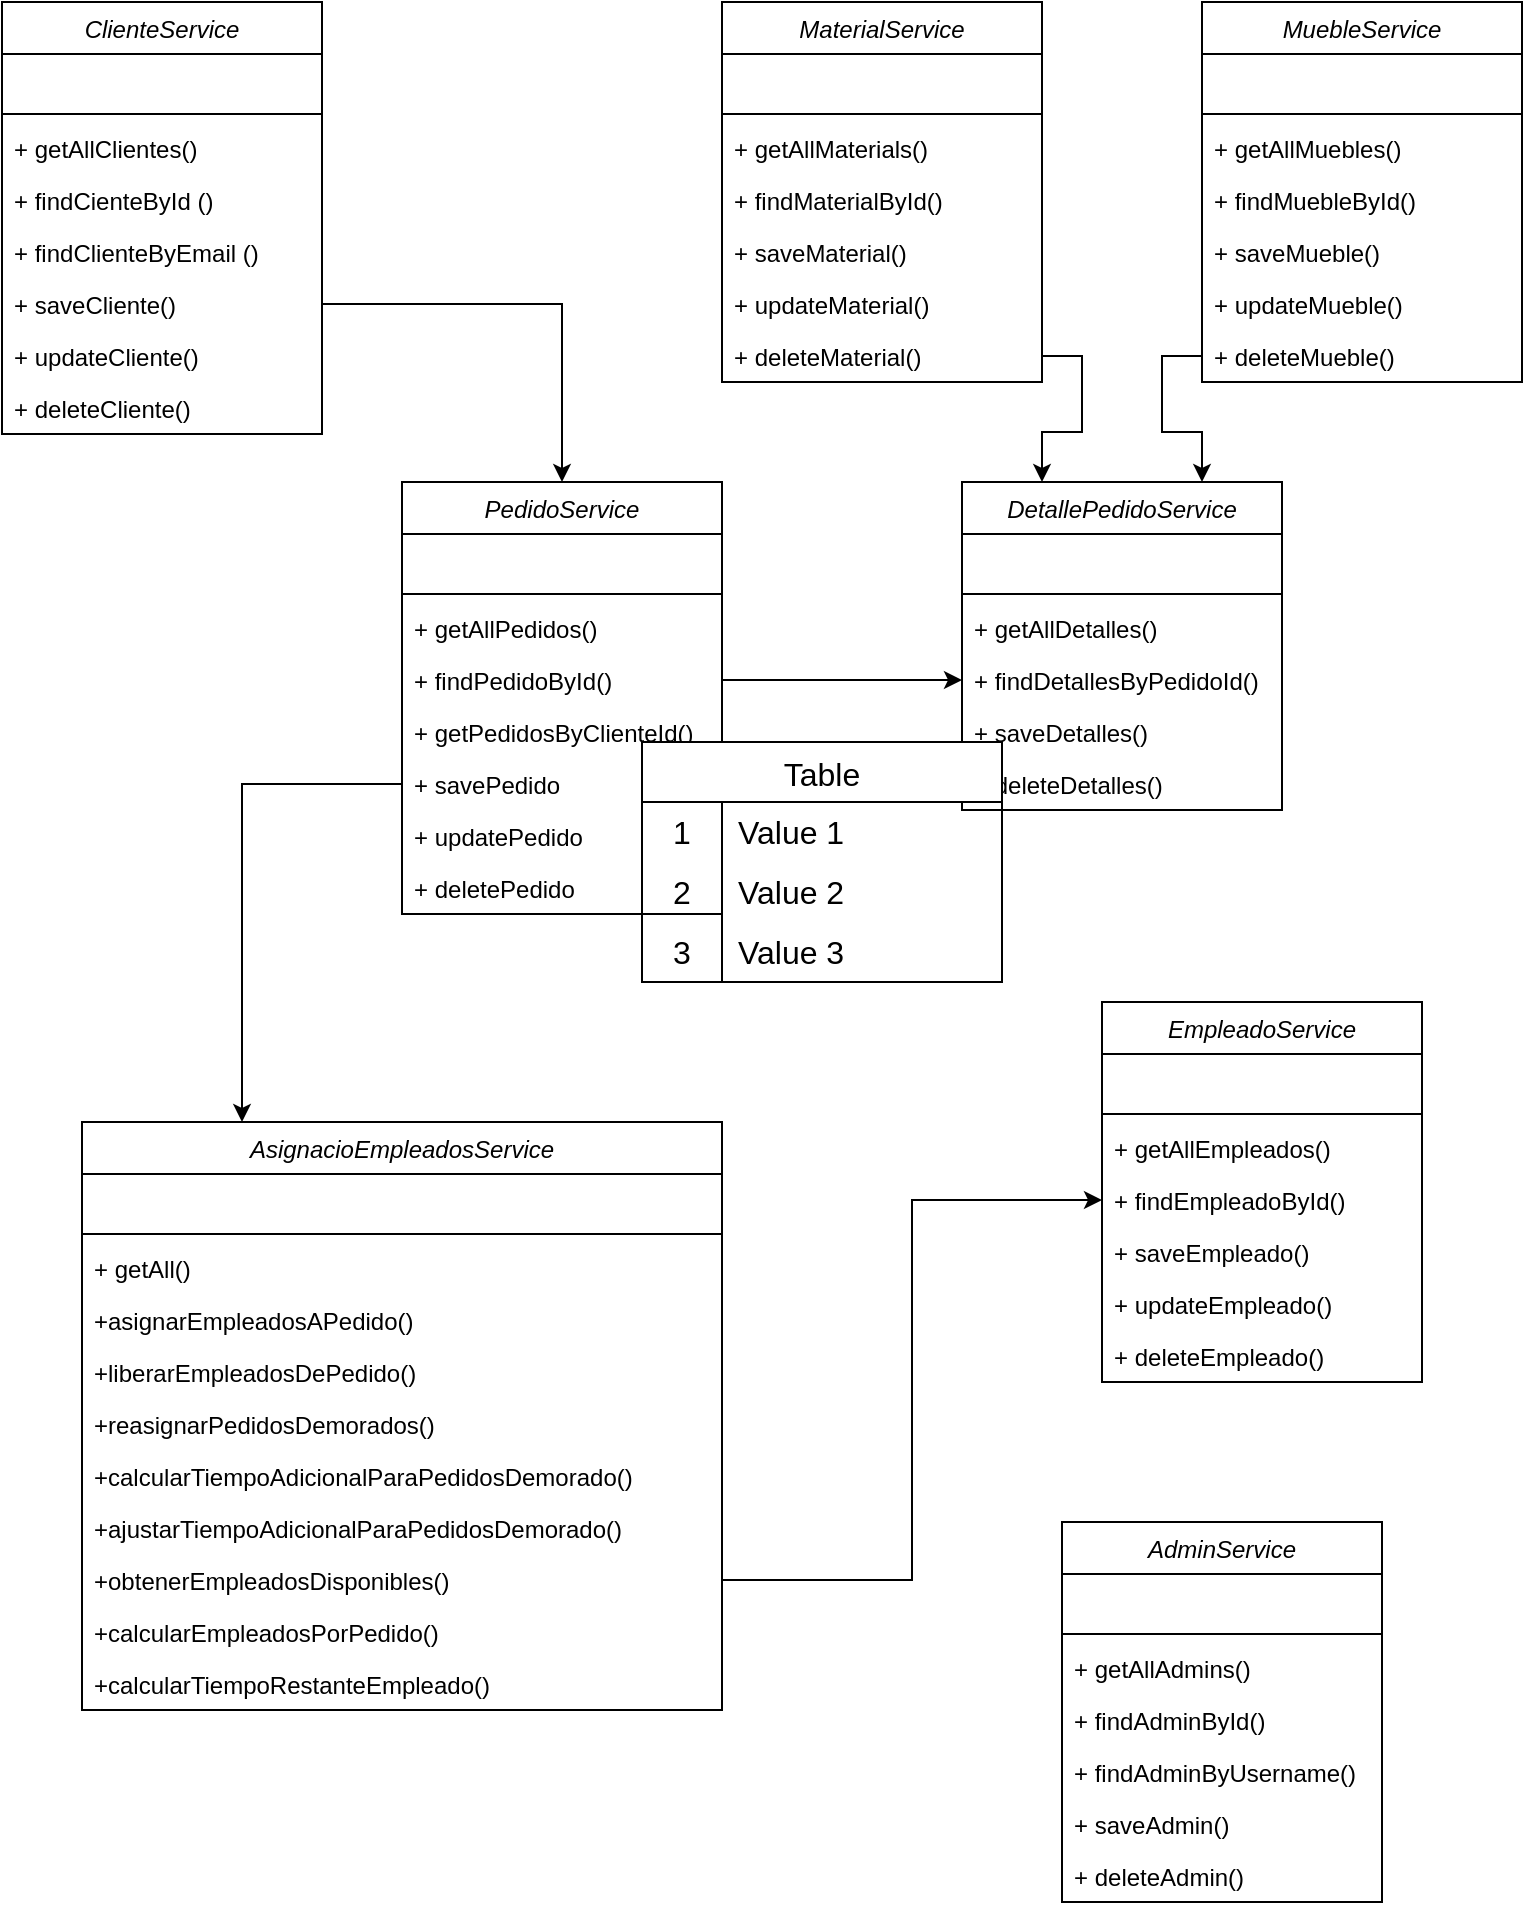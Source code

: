 <mxfile version="25.0.0">
  <diagram id="C5RBs43oDa-KdzZeNtuy" name="Page-1">
    <mxGraphModel dx="2388" dy="2491" grid="1" gridSize="10" guides="1" tooltips="1" connect="1" arrows="1" fold="1" page="1" pageScale="1" pageWidth="827" pageHeight="1169" math="0" shadow="0">
      <root>
        <mxCell id="WIyWlLk6GJQsqaUBKTNV-0" />
        <mxCell id="WIyWlLk6GJQsqaUBKTNV-1" parent="WIyWlLk6GJQsqaUBKTNV-0" />
        <mxCell id="zkfFHV4jXpPFQw0GAbJ--0" value="AdminService" style="swimlane;fontStyle=2;align=center;verticalAlign=top;childLayout=stackLayout;horizontal=1;startSize=26;horizontalStack=0;resizeParent=1;resizeLast=0;collapsible=1;marginBottom=0;rounded=0;shadow=0;strokeWidth=1;" parent="WIyWlLk6GJQsqaUBKTNV-1" vertex="1">
          <mxGeometry x="570" y="-320" width="160" height="190" as="geometry">
            <mxRectangle x="230" y="140" width="160" height="26" as="alternateBounds" />
          </mxGeometry>
        </mxCell>
        <mxCell id="zkfFHV4jXpPFQw0GAbJ--1" value=" " style="text;align=left;verticalAlign=top;spacingLeft=4;spacingRight=4;overflow=hidden;rotatable=0;points=[[0,0.5],[1,0.5]];portConstraint=eastwest;" parent="zkfFHV4jXpPFQw0GAbJ--0" vertex="1">
          <mxGeometry y="26" width="160" height="26" as="geometry" />
        </mxCell>
        <mxCell id="zkfFHV4jXpPFQw0GAbJ--4" value="" style="line;html=1;strokeWidth=1;align=left;verticalAlign=middle;spacingTop=-1;spacingLeft=3;spacingRight=3;rotatable=0;labelPosition=right;points=[];portConstraint=eastwest;" parent="zkfFHV4jXpPFQw0GAbJ--0" vertex="1">
          <mxGeometry y="52" width="160" height="8" as="geometry" />
        </mxCell>
        <mxCell id="zkfFHV4jXpPFQw0GAbJ--5" value="+ getAllAdmins()" style="text;align=left;verticalAlign=top;spacingLeft=4;spacingRight=4;overflow=hidden;rotatable=0;points=[[0,0.5],[1,0.5]];portConstraint=eastwest;" parent="zkfFHV4jXpPFQw0GAbJ--0" vertex="1">
          <mxGeometry y="60" width="160" height="26" as="geometry" />
        </mxCell>
        <mxCell id="CWz6Ff2-oaSe9gIe7u4r-0" value="+ findAdminById()" style="text;align=left;verticalAlign=top;spacingLeft=4;spacingRight=4;overflow=hidden;rotatable=0;points=[[0,0.5],[1,0.5]];portConstraint=eastwest;" vertex="1" parent="zkfFHV4jXpPFQw0GAbJ--0">
          <mxGeometry y="86" width="160" height="26" as="geometry" />
        </mxCell>
        <mxCell id="CWz6Ff2-oaSe9gIe7u4r-62" value="+ findAdminByUsername()" style="text;align=left;verticalAlign=top;spacingLeft=4;spacingRight=4;overflow=hidden;rotatable=0;points=[[0,0.5],[1,0.5]];portConstraint=eastwest;" vertex="1" parent="zkfFHV4jXpPFQw0GAbJ--0">
          <mxGeometry y="112" width="160" height="26" as="geometry" />
        </mxCell>
        <mxCell id="CWz6Ff2-oaSe9gIe7u4r-1" value="+ saveAdmin()" style="text;align=left;verticalAlign=top;spacingLeft=4;spacingRight=4;overflow=hidden;rotatable=0;points=[[0,0.5],[1,0.5]];portConstraint=eastwest;" vertex="1" parent="zkfFHV4jXpPFQw0GAbJ--0">
          <mxGeometry y="138" width="160" height="26" as="geometry" />
        </mxCell>
        <mxCell id="CWz6Ff2-oaSe9gIe7u4r-2" value="+ deleteAdmin()" style="text;align=left;verticalAlign=top;spacingLeft=4;spacingRight=4;overflow=hidden;rotatable=0;points=[[0,0.5],[1,0.5]];portConstraint=eastwest;" vertex="1" parent="zkfFHV4jXpPFQw0GAbJ--0">
          <mxGeometry y="164" width="160" height="26" as="geometry" />
        </mxCell>
        <mxCell id="CWz6Ff2-oaSe9gIe7u4r-10" value="ClienteService" style="swimlane;fontStyle=2;align=center;verticalAlign=top;childLayout=stackLayout;horizontal=1;startSize=26;horizontalStack=0;resizeParent=1;resizeLast=0;collapsible=1;marginBottom=0;rounded=0;shadow=0;strokeWidth=1;" vertex="1" parent="WIyWlLk6GJQsqaUBKTNV-1">
          <mxGeometry x="40" y="-1080" width="160" height="216" as="geometry">
            <mxRectangle x="230" y="140" width="160" height="26" as="alternateBounds" />
          </mxGeometry>
        </mxCell>
        <mxCell id="CWz6Ff2-oaSe9gIe7u4r-11" value=" " style="text;align=left;verticalAlign=top;spacingLeft=4;spacingRight=4;overflow=hidden;rotatable=0;points=[[0,0.5],[1,0.5]];portConstraint=eastwest;" vertex="1" parent="CWz6Ff2-oaSe9gIe7u4r-10">
          <mxGeometry y="26" width="160" height="26" as="geometry" />
        </mxCell>
        <mxCell id="CWz6Ff2-oaSe9gIe7u4r-12" value="" style="line;html=1;strokeWidth=1;align=left;verticalAlign=middle;spacingTop=-1;spacingLeft=3;spacingRight=3;rotatable=0;labelPosition=right;points=[];portConstraint=eastwest;" vertex="1" parent="CWz6Ff2-oaSe9gIe7u4r-10">
          <mxGeometry y="52" width="160" height="8" as="geometry" />
        </mxCell>
        <mxCell id="CWz6Ff2-oaSe9gIe7u4r-13" value="+ getAllClientes()" style="text;align=left;verticalAlign=top;spacingLeft=4;spacingRight=4;overflow=hidden;rotatable=0;points=[[0,0.5],[1,0.5]];portConstraint=eastwest;" vertex="1" parent="CWz6Ff2-oaSe9gIe7u4r-10">
          <mxGeometry y="60" width="160" height="26" as="geometry" />
        </mxCell>
        <mxCell id="CWz6Ff2-oaSe9gIe7u4r-14" value="+ findCienteById ()" style="text;align=left;verticalAlign=top;spacingLeft=4;spacingRight=4;overflow=hidden;rotatable=0;points=[[0,0.5],[1,0.5]];portConstraint=eastwest;" vertex="1" parent="CWz6Ff2-oaSe9gIe7u4r-10">
          <mxGeometry y="86" width="160" height="26" as="geometry" />
        </mxCell>
        <mxCell id="CWz6Ff2-oaSe9gIe7u4r-63" value="+ findClienteByEmail ()" style="text;align=left;verticalAlign=top;spacingLeft=4;spacingRight=4;overflow=hidden;rotatable=0;points=[[0,0.5],[1,0.5]];portConstraint=eastwest;" vertex="1" parent="CWz6Ff2-oaSe9gIe7u4r-10">
          <mxGeometry y="112" width="160" height="26" as="geometry" />
        </mxCell>
        <mxCell id="CWz6Ff2-oaSe9gIe7u4r-15" value="+ saveCliente()" style="text;align=left;verticalAlign=top;spacingLeft=4;spacingRight=4;overflow=hidden;rotatable=0;points=[[0,0.5],[1,0.5]];portConstraint=eastwest;" vertex="1" parent="CWz6Ff2-oaSe9gIe7u4r-10">
          <mxGeometry y="138" width="160" height="26" as="geometry" />
        </mxCell>
        <mxCell id="CWz6Ff2-oaSe9gIe7u4r-64" value="+ updateCliente()" style="text;align=left;verticalAlign=top;spacingLeft=4;spacingRight=4;overflow=hidden;rotatable=0;points=[[0,0.5],[1,0.5]];portConstraint=eastwest;" vertex="1" parent="CWz6Ff2-oaSe9gIe7u4r-10">
          <mxGeometry y="164" width="160" height="26" as="geometry" />
        </mxCell>
        <mxCell id="CWz6Ff2-oaSe9gIe7u4r-16" value="+ deleteCliente()" style="text;align=left;verticalAlign=top;spacingLeft=4;spacingRight=4;overflow=hidden;rotatable=0;points=[[0,0.5],[1,0.5]];portConstraint=eastwest;" vertex="1" parent="CWz6Ff2-oaSe9gIe7u4r-10">
          <mxGeometry y="190" width="160" height="26" as="geometry" />
        </mxCell>
        <mxCell id="CWz6Ff2-oaSe9gIe7u4r-17" value="EmpleadoService" style="swimlane;fontStyle=2;align=center;verticalAlign=top;childLayout=stackLayout;horizontal=1;startSize=26;horizontalStack=0;resizeParent=1;resizeLast=0;collapsible=1;marginBottom=0;rounded=0;shadow=0;strokeWidth=1;" vertex="1" parent="WIyWlLk6GJQsqaUBKTNV-1">
          <mxGeometry x="590" y="-580" width="160" height="190" as="geometry">
            <mxRectangle x="230" y="140" width="160" height="26" as="alternateBounds" />
          </mxGeometry>
        </mxCell>
        <mxCell id="CWz6Ff2-oaSe9gIe7u4r-18" value=" " style="text;align=left;verticalAlign=top;spacingLeft=4;spacingRight=4;overflow=hidden;rotatable=0;points=[[0,0.5],[1,0.5]];portConstraint=eastwest;" vertex="1" parent="CWz6Ff2-oaSe9gIe7u4r-17">
          <mxGeometry y="26" width="160" height="26" as="geometry" />
        </mxCell>
        <mxCell id="CWz6Ff2-oaSe9gIe7u4r-19" value="" style="line;html=1;strokeWidth=1;align=left;verticalAlign=middle;spacingTop=-1;spacingLeft=3;spacingRight=3;rotatable=0;labelPosition=right;points=[];portConstraint=eastwest;" vertex="1" parent="CWz6Ff2-oaSe9gIe7u4r-17">
          <mxGeometry y="52" width="160" height="8" as="geometry" />
        </mxCell>
        <mxCell id="CWz6Ff2-oaSe9gIe7u4r-20" value="+ getAllEmpleados()" style="text;align=left;verticalAlign=top;spacingLeft=4;spacingRight=4;overflow=hidden;rotatable=0;points=[[0,0.5],[1,0.5]];portConstraint=eastwest;" vertex="1" parent="CWz6Ff2-oaSe9gIe7u4r-17">
          <mxGeometry y="60" width="160" height="26" as="geometry" />
        </mxCell>
        <mxCell id="CWz6Ff2-oaSe9gIe7u4r-21" value="+ findEmpleadoById()" style="text;align=left;verticalAlign=top;spacingLeft=4;spacingRight=4;overflow=hidden;rotatable=0;points=[[0,0.5],[1,0.5]];portConstraint=eastwest;" vertex="1" parent="CWz6Ff2-oaSe9gIe7u4r-17">
          <mxGeometry y="86" width="160" height="26" as="geometry" />
        </mxCell>
        <mxCell id="CWz6Ff2-oaSe9gIe7u4r-22" value="+ saveEmpleado()" style="text;align=left;verticalAlign=top;spacingLeft=4;spacingRight=4;overflow=hidden;rotatable=0;points=[[0,0.5],[1,0.5]];portConstraint=eastwest;" vertex="1" parent="CWz6Ff2-oaSe9gIe7u4r-17">
          <mxGeometry y="112" width="160" height="26" as="geometry" />
        </mxCell>
        <mxCell id="CWz6Ff2-oaSe9gIe7u4r-67" value="+ updateEmpleado()" style="text;align=left;verticalAlign=top;spacingLeft=4;spacingRight=4;overflow=hidden;rotatable=0;points=[[0,0.5],[1,0.5]];portConstraint=eastwest;" vertex="1" parent="CWz6Ff2-oaSe9gIe7u4r-17">
          <mxGeometry y="138" width="160" height="26" as="geometry" />
        </mxCell>
        <mxCell id="CWz6Ff2-oaSe9gIe7u4r-23" value="+ deleteEmpleado()" style="text;align=left;verticalAlign=top;spacingLeft=4;spacingRight=4;overflow=hidden;rotatable=0;points=[[0,0.5],[1,0.5]];portConstraint=eastwest;" vertex="1" parent="CWz6Ff2-oaSe9gIe7u4r-17">
          <mxGeometry y="164" width="160" height="26" as="geometry" />
        </mxCell>
        <mxCell id="CWz6Ff2-oaSe9gIe7u4r-31" value="AsignacioEmpleadosService" style="swimlane;fontStyle=2;align=center;verticalAlign=top;childLayout=stackLayout;horizontal=1;startSize=26;horizontalStack=0;resizeParent=1;resizeLast=0;collapsible=1;marginBottom=0;rounded=0;shadow=0;strokeWidth=1;" vertex="1" parent="WIyWlLk6GJQsqaUBKTNV-1">
          <mxGeometry x="80" y="-520" width="320" height="294" as="geometry">
            <mxRectangle x="230" y="140" width="160" height="26" as="alternateBounds" />
          </mxGeometry>
        </mxCell>
        <mxCell id="CWz6Ff2-oaSe9gIe7u4r-32" value=" " style="text;align=left;verticalAlign=top;spacingLeft=4;spacingRight=4;overflow=hidden;rotatable=0;points=[[0,0.5],[1,0.5]];portConstraint=eastwest;" vertex="1" parent="CWz6Ff2-oaSe9gIe7u4r-31">
          <mxGeometry y="26" width="320" height="26" as="geometry" />
        </mxCell>
        <mxCell id="CWz6Ff2-oaSe9gIe7u4r-33" value="" style="line;html=1;strokeWidth=1;align=left;verticalAlign=middle;spacingTop=-1;spacingLeft=3;spacingRight=3;rotatable=0;labelPosition=right;points=[];portConstraint=eastwest;" vertex="1" parent="CWz6Ff2-oaSe9gIe7u4r-31">
          <mxGeometry y="52" width="320" height="8" as="geometry" />
        </mxCell>
        <mxCell id="CWz6Ff2-oaSe9gIe7u4r-34" value="+ getAll()" style="text;align=left;verticalAlign=top;spacingLeft=4;spacingRight=4;overflow=hidden;rotatable=0;points=[[0,0.5],[1,0.5]];portConstraint=eastwest;" vertex="1" parent="CWz6Ff2-oaSe9gIe7u4r-31">
          <mxGeometry y="60" width="320" height="26" as="geometry" />
        </mxCell>
        <mxCell id="CWz6Ff2-oaSe9gIe7u4r-79" value="+asignarEmpleadosAPedido()" style="text;align=left;verticalAlign=top;spacingLeft=4;spacingRight=4;overflow=hidden;rotatable=0;points=[[0,0.5],[1,0.5]];portConstraint=eastwest;" vertex="1" parent="CWz6Ff2-oaSe9gIe7u4r-31">
          <mxGeometry y="86" width="320" height="26" as="geometry" />
        </mxCell>
        <mxCell id="CWz6Ff2-oaSe9gIe7u4r-80" value="+liberarEmpleadosDePedido()" style="text;align=left;verticalAlign=top;spacingLeft=4;spacingRight=4;overflow=hidden;rotatable=0;points=[[0,0.5],[1,0.5]];portConstraint=eastwest;" vertex="1" parent="CWz6Ff2-oaSe9gIe7u4r-31">
          <mxGeometry y="112" width="320" height="26" as="geometry" />
        </mxCell>
        <mxCell id="CWz6Ff2-oaSe9gIe7u4r-81" value="+reasignarPedidosDemorados()" style="text;align=left;verticalAlign=top;spacingLeft=4;spacingRight=4;overflow=hidden;rotatable=0;points=[[0,0.5],[1,0.5]];portConstraint=eastwest;" vertex="1" parent="CWz6Ff2-oaSe9gIe7u4r-31">
          <mxGeometry y="138" width="320" height="26" as="geometry" />
        </mxCell>
        <mxCell id="CWz6Ff2-oaSe9gIe7u4r-82" value="+calcularTiempoAdicionalParaPedidosDemorado()" style="text;align=left;verticalAlign=top;spacingLeft=4;spacingRight=4;overflow=hidden;rotatable=0;points=[[0,0.5],[1,0.5]];portConstraint=eastwest;" vertex="1" parent="CWz6Ff2-oaSe9gIe7u4r-31">
          <mxGeometry y="164" width="320" height="26" as="geometry" />
        </mxCell>
        <mxCell id="CWz6Ff2-oaSe9gIe7u4r-83" value="+ajustarTiempoAdicionalParaPedidosDemorado()" style="text;align=left;verticalAlign=top;spacingLeft=4;spacingRight=4;overflow=hidden;rotatable=0;points=[[0,0.5],[1,0.5]];portConstraint=eastwest;" vertex="1" parent="CWz6Ff2-oaSe9gIe7u4r-31">
          <mxGeometry y="190" width="320" height="26" as="geometry" />
        </mxCell>
        <mxCell id="CWz6Ff2-oaSe9gIe7u4r-84" value="+obtenerEmpleadosDisponibles()" style="text;align=left;verticalAlign=top;spacingLeft=4;spacingRight=4;overflow=hidden;rotatable=0;points=[[0,0.5],[1,0.5]];portConstraint=eastwest;" vertex="1" parent="CWz6Ff2-oaSe9gIe7u4r-31">
          <mxGeometry y="216" width="320" height="26" as="geometry" />
        </mxCell>
        <mxCell id="CWz6Ff2-oaSe9gIe7u4r-85" value="+calcularEmpleadosPorPedido()" style="text;align=left;verticalAlign=top;spacingLeft=4;spacingRight=4;overflow=hidden;rotatable=0;points=[[0,0.5],[1,0.5]];portConstraint=eastwest;" vertex="1" parent="CWz6Ff2-oaSe9gIe7u4r-31">
          <mxGeometry y="242" width="320" height="26" as="geometry" />
        </mxCell>
        <mxCell id="CWz6Ff2-oaSe9gIe7u4r-86" value="+calcularTiempoRestanteEmpleado()" style="text;align=left;verticalAlign=top;spacingLeft=4;spacingRight=4;overflow=hidden;rotatable=0;points=[[0,0.5],[1,0.5]];portConstraint=eastwest;" vertex="1" parent="CWz6Ff2-oaSe9gIe7u4r-31">
          <mxGeometry y="268" width="320" height="26" as="geometry" />
        </mxCell>
        <mxCell id="CWz6Ff2-oaSe9gIe7u4r-38" value="PedidoService" style="swimlane;fontStyle=2;align=center;verticalAlign=top;childLayout=stackLayout;horizontal=1;startSize=26;horizontalStack=0;resizeParent=1;resizeLast=0;collapsible=1;marginBottom=0;rounded=0;shadow=0;strokeWidth=1;" vertex="1" parent="WIyWlLk6GJQsqaUBKTNV-1">
          <mxGeometry x="240" y="-840" width="160" height="216" as="geometry">
            <mxRectangle x="230" y="140" width="160" height="26" as="alternateBounds" />
          </mxGeometry>
        </mxCell>
        <mxCell id="CWz6Ff2-oaSe9gIe7u4r-39" value=" " style="text;align=left;verticalAlign=top;spacingLeft=4;spacingRight=4;overflow=hidden;rotatable=0;points=[[0,0.5],[1,0.5]];portConstraint=eastwest;" vertex="1" parent="CWz6Ff2-oaSe9gIe7u4r-38">
          <mxGeometry y="26" width="160" height="26" as="geometry" />
        </mxCell>
        <mxCell id="CWz6Ff2-oaSe9gIe7u4r-40" value="" style="line;html=1;strokeWidth=1;align=left;verticalAlign=middle;spacingTop=-1;spacingLeft=3;spacingRight=3;rotatable=0;labelPosition=right;points=[];portConstraint=eastwest;" vertex="1" parent="CWz6Ff2-oaSe9gIe7u4r-38">
          <mxGeometry y="52" width="160" height="8" as="geometry" />
        </mxCell>
        <mxCell id="CWz6Ff2-oaSe9gIe7u4r-41" value="+ getAllPedidos()" style="text;align=left;verticalAlign=top;spacingLeft=4;spacingRight=4;overflow=hidden;rotatable=0;points=[[0,0.5],[1,0.5]];portConstraint=eastwest;" vertex="1" parent="CWz6Ff2-oaSe9gIe7u4r-38">
          <mxGeometry y="60" width="160" height="26" as="geometry" />
        </mxCell>
        <mxCell id="CWz6Ff2-oaSe9gIe7u4r-42" value="+ findPedidoById()" style="text;align=left;verticalAlign=top;spacingLeft=4;spacingRight=4;overflow=hidden;rotatable=0;points=[[0,0.5],[1,0.5]];portConstraint=eastwest;" vertex="1" parent="CWz6Ff2-oaSe9gIe7u4r-38">
          <mxGeometry y="86" width="160" height="26" as="geometry" />
        </mxCell>
        <mxCell id="CWz6Ff2-oaSe9gIe7u4r-77" value="+ getPedidosByClienteId()" style="text;align=left;verticalAlign=top;spacingLeft=4;spacingRight=4;overflow=hidden;rotatable=0;points=[[0,0.5],[1,0.5]];portConstraint=eastwest;" vertex="1" parent="CWz6Ff2-oaSe9gIe7u4r-38">
          <mxGeometry y="112" width="160" height="26" as="geometry" />
        </mxCell>
        <mxCell id="CWz6Ff2-oaSe9gIe7u4r-43" value="+ savePedido" style="text;align=left;verticalAlign=top;spacingLeft=4;spacingRight=4;overflow=hidden;rotatable=0;points=[[0,0.5],[1,0.5]];portConstraint=eastwest;" vertex="1" parent="CWz6Ff2-oaSe9gIe7u4r-38">
          <mxGeometry y="138" width="160" height="26" as="geometry" />
        </mxCell>
        <mxCell id="CWz6Ff2-oaSe9gIe7u4r-78" value="+ updatePedido" style="text;align=left;verticalAlign=top;spacingLeft=4;spacingRight=4;overflow=hidden;rotatable=0;points=[[0,0.5],[1,0.5]];portConstraint=eastwest;" vertex="1" parent="CWz6Ff2-oaSe9gIe7u4r-38">
          <mxGeometry y="164" width="160" height="26" as="geometry" />
        </mxCell>
        <mxCell id="CWz6Ff2-oaSe9gIe7u4r-44" value="+ deletePedido" style="text;align=left;verticalAlign=top;spacingLeft=4;spacingRight=4;overflow=hidden;rotatable=0;points=[[0,0.5],[1,0.5]];portConstraint=eastwest;" vertex="1" parent="CWz6Ff2-oaSe9gIe7u4r-38">
          <mxGeometry y="190" width="160" height="26" as="geometry" />
        </mxCell>
        <mxCell id="CWz6Ff2-oaSe9gIe7u4r-45" value="DetallePedidoService" style="swimlane;fontStyle=2;align=center;verticalAlign=top;childLayout=stackLayout;horizontal=1;startSize=26;horizontalStack=0;resizeParent=1;resizeLast=0;collapsible=1;marginBottom=0;rounded=0;shadow=0;strokeWidth=1;" vertex="1" parent="WIyWlLk6GJQsqaUBKTNV-1">
          <mxGeometry x="520" y="-840" width="160" height="164" as="geometry">
            <mxRectangle x="230" y="140" width="160" height="26" as="alternateBounds" />
          </mxGeometry>
        </mxCell>
        <mxCell id="CWz6Ff2-oaSe9gIe7u4r-46" value=" " style="text;align=left;verticalAlign=top;spacingLeft=4;spacingRight=4;overflow=hidden;rotatable=0;points=[[0,0.5],[1,0.5]];portConstraint=eastwest;" vertex="1" parent="CWz6Ff2-oaSe9gIe7u4r-45">
          <mxGeometry y="26" width="160" height="26" as="geometry" />
        </mxCell>
        <mxCell id="CWz6Ff2-oaSe9gIe7u4r-47" value="" style="line;html=1;strokeWidth=1;align=left;verticalAlign=middle;spacingTop=-1;spacingLeft=3;spacingRight=3;rotatable=0;labelPosition=right;points=[];portConstraint=eastwest;" vertex="1" parent="CWz6Ff2-oaSe9gIe7u4r-45">
          <mxGeometry y="52" width="160" height="8" as="geometry" />
        </mxCell>
        <mxCell id="CWz6Ff2-oaSe9gIe7u4r-48" value="+ getAllDetalles()" style="text;align=left;verticalAlign=top;spacingLeft=4;spacingRight=4;overflow=hidden;rotatable=0;points=[[0,0.5],[1,0.5]];portConstraint=eastwest;" vertex="1" parent="CWz6Ff2-oaSe9gIe7u4r-45">
          <mxGeometry y="60" width="160" height="26" as="geometry" />
        </mxCell>
        <mxCell id="CWz6Ff2-oaSe9gIe7u4r-49" value="+ findDetallesByPedidoId()" style="text;align=left;verticalAlign=top;spacingLeft=4;spacingRight=4;overflow=hidden;rotatable=0;points=[[0,0.5],[1,0.5]];portConstraint=eastwest;" vertex="1" parent="CWz6Ff2-oaSe9gIe7u4r-45">
          <mxGeometry y="86" width="160" height="26" as="geometry" />
        </mxCell>
        <mxCell id="CWz6Ff2-oaSe9gIe7u4r-50" value="+ saveDetalles()" style="text;align=left;verticalAlign=top;spacingLeft=4;spacingRight=4;overflow=hidden;rotatable=0;points=[[0,0.5],[1,0.5]];portConstraint=eastwest;" vertex="1" parent="CWz6Ff2-oaSe9gIe7u4r-45">
          <mxGeometry y="112" width="160" height="26" as="geometry" />
        </mxCell>
        <mxCell id="CWz6Ff2-oaSe9gIe7u4r-51" value="+ deleteDetalles()" style="text;align=left;verticalAlign=top;spacingLeft=4;spacingRight=4;overflow=hidden;rotatable=0;points=[[0,0.5],[1,0.5]];portConstraint=eastwest;" vertex="1" parent="CWz6Ff2-oaSe9gIe7u4r-45">
          <mxGeometry y="138" width="160" height="26" as="geometry" />
        </mxCell>
        <mxCell id="CWz6Ff2-oaSe9gIe7u4r-52" value="MaterialService" style="swimlane;fontStyle=2;align=center;verticalAlign=top;childLayout=stackLayout;horizontal=1;startSize=26;horizontalStack=0;resizeParent=1;resizeLast=0;collapsible=1;marginBottom=0;rounded=0;shadow=0;strokeWidth=1;" vertex="1" parent="WIyWlLk6GJQsqaUBKTNV-1">
          <mxGeometry x="400" y="-1080" width="160" height="190" as="geometry">
            <mxRectangle x="230" y="140" width="160" height="26" as="alternateBounds" />
          </mxGeometry>
        </mxCell>
        <mxCell id="CWz6Ff2-oaSe9gIe7u4r-53" value=" " style="text;align=left;verticalAlign=top;spacingLeft=4;spacingRight=4;overflow=hidden;rotatable=0;points=[[0,0.5],[1,0.5]];portConstraint=eastwest;" vertex="1" parent="CWz6Ff2-oaSe9gIe7u4r-52">
          <mxGeometry y="26" width="160" height="26" as="geometry" />
        </mxCell>
        <mxCell id="CWz6Ff2-oaSe9gIe7u4r-54" value="" style="line;html=1;strokeWidth=1;align=left;verticalAlign=middle;spacingTop=-1;spacingLeft=3;spacingRight=3;rotatable=0;labelPosition=right;points=[];portConstraint=eastwest;" vertex="1" parent="CWz6Ff2-oaSe9gIe7u4r-52">
          <mxGeometry y="52" width="160" height="8" as="geometry" />
        </mxCell>
        <mxCell id="CWz6Ff2-oaSe9gIe7u4r-55" value="+ getAllMaterials()" style="text;align=left;verticalAlign=top;spacingLeft=4;spacingRight=4;overflow=hidden;rotatable=0;points=[[0,0.5],[1,0.5]];portConstraint=eastwest;" vertex="1" parent="CWz6Ff2-oaSe9gIe7u4r-52">
          <mxGeometry y="60" width="160" height="26" as="geometry" />
        </mxCell>
        <mxCell id="CWz6Ff2-oaSe9gIe7u4r-56" value="+ findMaterialById()" style="text;align=left;verticalAlign=top;spacingLeft=4;spacingRight=4;overflow=hidden;rotatable=0;points=[[0,0.5],[1,0.5]];portConstraint=eastwest;" vertex="1" parent="CWz6Ff2-oaSe9gIe7u4r-52">
          <mxGeometry y="86" width="160" height="26" as="geometry" />
        </mxCell>
        <mxCell id="CWz6Ff2-oaSe9gIe7u4r-57" value="+ saveMaterial()" style="text;align=left;verticalAlign=top;spacingLeft=4;spacingRight=4;overflow=hidden;rotatable=0;points=[[0,0.5],[1,0.5]];portConstraint=eastwest;" vertex="1" parent="CWz6Ff2-oaSe9gIe7u4r-52">
          <mxGeometry y="112" width="160" height="26" as="geometry" />
        </mxCell>
        <mxCell id="CWz6Ff2-oaSe9gIe7u4r-68" value="+ updateMaterial()" style="text;align=left;verticalAlign=top;spacingLeft=4;spacingRight=4;overflow=hidden;rotatable=0;points=[[0,0.5],[1,0.5]];portConstraint=eastwest;" vertex="1" parent="CWz6Ff2-oaSe9gIe7u4r-52">
          <mxGeometry y="138" width="160" height="26" as="geometry" />
        </mxCell>
        <mxCell id="CWz6Ff2-oaSe9gIe7u4r-58" value="+ deleteMaterial()" style="text;align=left;verticalAlign=top;spacingLeft=4;spacingRight=4;overflow=hidden;rotatable=0;points=[[0,0.5],[1,0.5]];portConstraint=eastwest;" vertex="1" parent="CWz6Ff2-oaSe9gIe7u4r-52">
          <mxGeometry y="164" width="160" height="26" as="geometry" />
        </mxCell>
        <mxCell id="CWz6Ff2-oaSe9gIe7u4r-69" value="MuebleService" style="swimlane;fontStyle=2;align=center;verticalAlign=top;childLayout=stackLayout;horizontal=1;startSize=26;horizontalStack=0;resizeParent=1;resizeLast=0;collapsible=1;marginBottom=0;rounded=0;shadow=0;strokeWidth=1;" vertex="1" parent="WIyWlLk6GJQsqaUBKTNV-1">
          <mxGeometry x="640" y="-1080" width="160" height="190" as="geometry">
            <mxRectangle x="230" y="140" width="160" height="26" as="alternateBounds" />
          </mxGeometry>
        </mxCell>
        <mxCell id="CWz6Ff2-oaSe9gIe7u4r-70" value=" " style="text;align=left;verticalAlign=top;spacingLeft=4;spacingRight=4;overflow=hidden;rotatable=0;points=[[0,0.5],[1,0.5]];portConstraint=eastwest;" vertex="1" parent="CWz6Ff2-oaSe9gIe7u4r-69">
          <mxGeometry y="26" width="160" height="26" as="geometry" />
        </mxCell>
        <mxCell id="CWz6Ff2-oaSe9gIe7u4r-71" value="" style="line;html=1;strokeWidth=1;align=left;verticalAlign=middle;spacingTop=-1;spacingLeft=3;spacingRight=3;rotatable=0;labelPosition=right;points=[];portConstraint=eastwest;" vertex="1" parent="CWz6Ff2-oaSe9gIe7u4r-69">
          <mxGeometry y="52" width="160" height="8" as="geometry" />
        </mxCell>
        <mxCell id="CWz6Ff2-oaSe9gIe7u4r-72" value="+ getAllMuebles()" style="text;align=left;verticalAlign=top;spacingLeft=4;spacingRight=4;overflow=hidden;rotatable=0;points=[[0,0.5],[1,0.5]];portConstraint=eastwest;" vertex="1" parent="CWz6Ff2-oaSe9gIe7u4r-69">
          <mxGeometry y="60" width="160" height="26" as="geometry" />
        </mxCell>
        <mxCell id="CWz6Ff2-oaSe9gIe7u4r-73" value="+ findMuebleById()" style="text;align=left;verticalAlign=top;spacingLeft=4;spacingRight=4;overflow=hidden;rotatable=0;points=[[0,0.5],[1,0.5]];portConstraint=eastwest;" vertex="1" parent="CWz6Ff2-oaSe9gIe7u4r-69">
          <mxGeometry y="86" width="160" height="26" as="geometry" />
        </mxCell>
        <mxCell id="CWz6Ff2-oaSe9gIe7u4r-74" value="+ saveMueble()" style="text;align=left;verticalAlign=top;spacingLeft=4;spacingRight=4;overflow=hidden;rotatable=0;points=[[0,0.5],[1,0.5]];portConstraint=eastwest;" vertex="1" parent="CWz6Ff2-oaSe9gIe7u4r-69">
          <mxGeometry y="112" width="160" height="26" as="geometry" />
        </mxCell>
        <mxCell id="CWz6Ff2-oaSe9gIe7u4r-75" value="+ updateMueble()" style="text;align=left;verticalAlign=top;spacingLeft=4;spacingRight=4;overflow=hidden;rotatable=0;points=[[0,0.5],[1,0.5]];portConstraint=eastwest;" vertex="1" parent="CWz6Ff2-oaSe9gIe7u4r-69">
          <mxGeometry y="138" width="160" height="26" as="geometry" />
        </mxCell>
        <mxCell id="CWz6Ff2-oaSe9gIe7u4r-76" value="+ deleteMueble()" style="text;align=left;verticalAlign=top;spacingLeft=4;spacingRight=4;overflow=hidden;rotatable=0;points=[[0,0.5],[1,0.5]];portConstraint=eastwest;" vertex="1" parent="CWz6Ff2-oaSe9gIe7u4r-69">
          <mxGeometry y="164" width="160" height="26" as="geometry" />
        </mxCell>
        <mxCell id="CWz6Ff2-oaSe9gIe7u4r-87" style="edgeStyle=orthogonalEdgeStyle;rounded=0;orthogonalLoop=1;jettySize=auto;html=1;exitX=1;exitY=0.5;exitDx=0;exitDy=0;entryX=0.25;entryY=0;entryDx=0;entryDy=0;" edge="1" parent="WIyWlLk6GJQsqaUBKTNV-1" source="CWz6Ff2-oaSe9gIe7u4r-58" target="CWz6Ff2-oaSe9gIe7u4r-45">
          <mxGeometry relative="1" as="geometry" />
        </mxCell>
        <mxCell id="CWz6Ff2-oaSe9gIe7u4r-88" style="edgeStyle=orthogonalEdgeStyle;rounded=0;orthogonalLoop=1;jettySize=auto;html=1;exitX=0;exitY=0.5;exitDx=0;exitDy=0;entryX=0.75;entryY=0;entryDx=0;entryDy=0;" edge="1" parent="WIyWlLk6GJQsqaUBKTNV-1" source="CWz6Ff2-oaSe9gIe7u4r-76" target="CWz6Ff2-oaSe9gIe7u4r-45">
          <mxGeometry relative="1" as="geometry" />
        </mxCell>
        <mxCell id="CWz6Ff2-oaSe9gIe7u4r-89" style="edgeStyle=orthogonalEdgeStyle;rounded=0;orthogonalLoop=1;jettySize=auto;html=1;exitX=1;exitY=0.5;exitDx=0;exitDy=0;entryX=0.5;entryY=0;entryDx=0;entryDy=0;" edge="1" parent="WIyWlLk6GJQsqaUBKTNV-1" source="CWz6Ff2-oaSe9gIe7u4r-15" target="CWz6Ff2-oaSe9gIe7u4r-38">
          <mxGeometry relative="1" as="geometry" />
        </mxCell>
        <mxCell id="CWz6Ff2-oaSe9gIe7u4r-90" style="edgeStyle=orthogonalEdgeStyle;rounded=0;orthogonalLoop=1;jettySize=auto;html=1;exitX=1;exitY=0.5;exitDx=0;exitDy=0;entryX=0;entryY=0.5;entryDx=0;entryDy=0;" edge="1" parent="WIyWlLk6GJQsqaUBKTNV-1" source="CWz6Ff2-oaSe9gIe7u4r-42" target="CWz6Ff2-oaSe9gIe7u4r-49">
          <mxGeometry relative="1" as="geometry" />
        </mxCell>
        <mxCell id="CWz6Ff2-oaSe9gIe7u4r-91" style="edgeStyle=orthogonalEdgeStyle;rounded=0;orthogonalLoop=1;jettySize=auto;html=1;exitX=0;exitY=0.5;exitDx=0;exitDy=0;entryX=0.25;entryY=0;entryDx=0;entryDy=0;" edge="1" parent="WIyWlLk6GJQsqaUBKTNV-1" source="CWz6Ff2-oaSe9gIe7u4r-43" target="CWz6Ff2-oaSe9gIe7u4r-31">
          <mxGeometry relative="1" as="geometry" />
        </mxCell>
        <mxCell id="CWz6Ff2-oaSe9gIe7u4r-92" style="edgeStyle=orthogonalEdgeStyle;rounded=0;orthogonalLoop=1;jettySize=auto;html=1;exitX=1;exitY=0.5;exitDx=0;exitDy=0;entryX=0;entryY=0.5;entryDx=0;entryDy=0;" edge="1" parent="WIyWlLk6GJQsqaUBKTNV-1" source="CWz6Ff2-oaSe9gIe7u4r-84" target="CWz6Ff2-oaSe9gIe7u4r-21">
          <mxGeometry relative="1" as="geometry" />
        </mxCell>
        <mxCell id="CWz6Ff2-oaSe9gIe7u4r-94" value="Table" style="shape=table;startSize=30;container=1;collapsible=0;childLayout=tableLayout;fixedRows=1;rowLines=0;fontStyle=0;strokeColor=default;fontSize=16;" vertex="1" parent="WIyWlLk6GJQsqaUBKTNV-1">
          <mxGeometry x="360" y="-710" width="180" height="120" as="geometry" />
        </mxCell>
        <mxCell id="CWz6Ff2-oaSe9gIe7u4r-95" value="" style="shape=tableRow;horizontal=0;startSize=0;swimlaneHead=0;swimlaneBody=0;top=0;left=0;bottom=0;right=0;collapsible=0;dropTarget=0;fillColor=none;points=[[0,0.5],[1,0.5]];portConstraint=eastwest;strokeColor=inherit;fontSize=16;" vertex="1" parent="CWz6Ff2-oaSe9gIe7u4r-94">
          <mxGeometry y="30" width="180" height="30" as="geometry" />
        </mxCell>
        <mxCell id="CWz6Ff2-oaSe9gIe7u4r-96" value="1" style="shape=partialRectangle;html=1;whiteSpace=wrap;connectable=0;fillColor=none;top=0;left=0;bottom=0;right=0;overflow=hidden;pointerEvents=1;strokeColor=inherit;fontSize=16;" vertex="1" parent="CWz6Ff2-oaSe9gIe7u4r-95">
          <mxGeometry width="40" height="30" as="geometry">
            <mxRectangle width="40" height="30" as="alternateBounds" />
          </mxGeometry>
        </mxCell>
        <mxCell id="CWz6Ff2-oaSe9gIe7u4r-97" value="Value 1" style="shape=partialRectangle;html=1;whiteSpace=wrap;connectable=0;fillColor=none;top=0;left=0;bottom=0;right=0;align=left;spacingLeft=6;overflow=hidden;strokeColor=inherit;fontSize=16;" vertex="1" parent="CWz6Ff2-oaSe9gIe7u4r-95">
          <mxGeometry x="40" width="140" height="30" as="geometry">
            <mxRectangle width="140" height="30" as="alternateBounds" />
          </mxGeometry>
        </mxCell>
        <mxCell id="CWz6Ff2-oaSe9gIe7u4r-98" value="" style="shape=tableRow;horizontal=0;startSize=0;swimlaneHead=0;swimlaneBody=0;top=0;left=0;bottom=0;right=0;collapsible=0;dropTarget=0;fillColor=none;points=[[0,0.5],[1,0.5]];portConstraint=eastwest;strokeColor=inherit;fontSize=16;" vertex="1" parent="CWz6Ff2-oaSe9gIe7u4r-94">
          <mxGeometry y="60" width="180" height="30" as="geometry" />
        </mxCell>
        <mxCell id="CWz6Ff2-oaSe9gIe7u4r-99" value="2" style="shape=partialRectangle;html=1;whiteSpace=wrap;connectable=0;fillColor=none;top=0;left=0;bottom=0;right=0;overflow=hidden;strokeColor=inherit;fontSize=16;" vertex="1" parent="CWz6Ff2-oaSe9gIe7u4r-98">
          <mxGeometry width="40" height="30" as="geometry">
            <mxRectangle width="40" height="30" as="alternateBounds" />
          </mxGeometry>
        </mxCell>
        <mxCell id="CWz6Ff2-oaSe9gIe7u4r-100" value="Value 2" style="shape=partialRectangle;html=1;whiteSpace=wrap;connectable=0;fillColor=none;top=0;left=0;bottom=0;right=0;align=left;spacingLeft=6;overflow=hidden;strokeColor=inherit;fontSize=16;" vertex="1" parent="CWz6Ff2-oaSe9gIe7u4r-98">
          <mxGeometry x="40" width="140" height="30" as="geometry">
            <mxRectangle width="140" height="30" as="alternateBounds" />
          </mxGeometry>
        </mxCell>
        <mxCell id="CWz6Ff2-oaSe9gIe7u4r-101" value="" style="shape=tableRow;horizontal=0;startSize=0;swimlaneHead=0;swimlaneBody=0;top=0;left=0;bottom=0;right=0;collapsible=0;dropTarget=0;fillColor=none;points=[[0,0.5],[1,0.5]];portConstraint=eastwest;strokeColor=inherit;fontSize=16;" vertex="1" parent="CWz6Ff2-oaSe9gIe7u4r-94">
          <mxGeometry y="90" width="180" height="30" as="geometry" />
        </mxCell>
        <mxCell id="CWz6Ff2-oaSe9gIe7u4r-102" value="3" style="shape=partialRectangle;html=1;whiteSpace=wrap;connectable=0;fillColor=none;top=0;left=0;bottom=0;right=0;overflow=hidden;strokeColor=inherit;fontSize=16;" vertex="1" parent="CWz6Ff2-oaSe9gIe7u4r-101">
          <mxGeometry width="40" height="30" as="geometry">
            <mxRectangle width="40" height="30" as="alternateBounds" />
          </mxGeometry>
        </mxCell>
        <mxCell id="CWz6Ff2-oaSe9gIe7u4r-103" value="Value 3" style="shape=partialRectangle;html=1;whiteSpace=wrap;connectable=0;fillColor=none;top=0;left=0;bottom=0;right=0;align=left;spacingLeft=6;overflow=hidden;strokeColor=inherit;fontSize=16;" vertex="1" parent="CWz6Ff2-oaSe9gIe7u4r-101">
          <mxGeometry x="40" width="140" height="30" as="geometry">
            <mxRectangle width="140" height="30" as="alternateBounds" />
          </mxGeometry>
        </mxCell>
      </root>
    </mxGraphModel>
  </diagram>
</mxfile>
